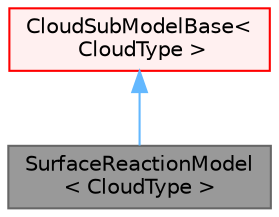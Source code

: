 digraph "SurfaceReactionModel&lt; CloudType &gt;"
{
 // LATEX_PDF_SIZE
  bgcolor="transparent";
  edge [fontname=Helvetica,fontsize=10,labelfontname=Helvetica,labelfontsize=10];
  node [fontname=Helvetica,fontsize=10,shape=box,height=0.2,width=0.4];
  Node1 [id="Node000001",label="SurfaceReactionModel\l\< CloudType \>",height=0.2,width=0.4,color="gray40", fillcolor="grey60", style="filled", fontcolor="black",tooltip="Templated surface reaction model class."];
  Node2 -> Node1 [id="edge1_Node000001_Node000002",dir="back",color="steelblue1",style="solid",tooltip=" "];
  Node2 [id="Node000002",label="CloudSubModelBase\<\l CloudType \>",height=0.2,width=0.4,color="red", fillcolor="#FFF0F0", style="filled",URL="$classFoam_1_1CloudSubModelBase.html",tooltip="Base class for cloud sub-models."];
}
